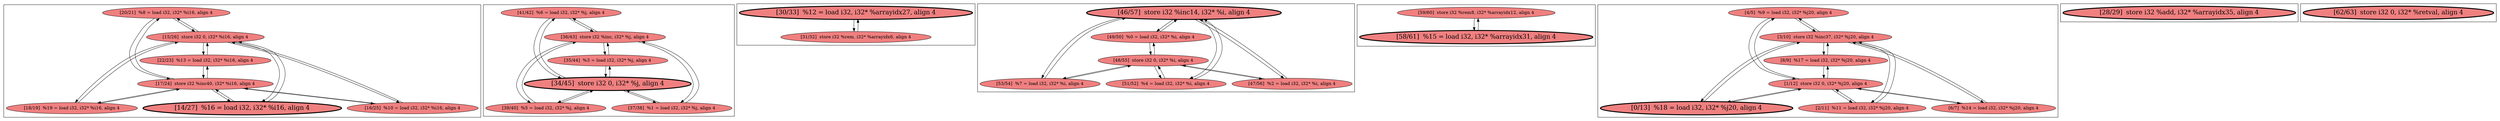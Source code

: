 
digraph G {



node112->node111 [ ]
node128->node130 [ ]
node130->node129 [ ]
node135->node134 [ ]
node111->node113 [ ]
node125->node126 [ ]
node126->node125 [ ]
node124->node126 [ ]
node131->node132 [ ]
node125->node122 [ ]
node115->node111 [ ]
node122->node125 [ ]
node123->node124 [ ]
node111->node112 [ ]
node130->node128 [ ]
node133->node130 [ ]
node122->node124 [ ]
node128->node132 [ ]
node134->node135 [ ]
node126->node124 [ ]
node124->node122 [ ]
node132->node129 [ ]
node118->node119 [ ]
node119->node118 [ ]
node109->node106 [ ]
node106->node108 [ ]
node110->node105 [ ]
node115->node117 [ ]
node133->node132 [ ]
node107->node105 [ ]
node117->node115 [ ]
node125->node123 [ ]
node107->node106 [ ]
node111->node115 [ ]
node130->node133 [ ]
node117->node112 [ ]
node105->node107 [ ]
node125->node127 [ ]
node108->node106 [ ]
node132->node131 [ ]
node106->node110 [ ]
node116->node117 [ ]
node117->node116 [ ]
node124->node127 [ ]
node105->node109 [ ]
node127->node125 [ ]
node129->node132 [ ]
node110->node106 [ ]
node113->node117 [ ]
node130->node131 [ ]
node132->node128 [ ]
node106->node107 [ ]
node132->node133 [ ]
node117->node113 [ ]
node131->node130 [ ]
node117->node114 [ ]
node105->node104 [ ]
node109->node105 [ ]
node129->node130 [ ]
node106->node104 [ ]
node114->node117 [ ]
node105->node110 [ ]
node123->node125 [ ]
node114->node111 [ ]
node104->node106 [ ]
node106->node109 [ ]
node112->node117 [ ]
node104->node105 [ ]
node111->node116 [ ]
node127->node124 [ ]
node113->node111 [ ]
node111->node114 [ ]
node108->node105 [ ]
node124->node123 [ ]
node116->node111 [ ]
node105->node108 [ ]


subgraph cluster7 {


node135 [penwidth=3.0,fontsize=20,fillcolor=lightcoral,label="[30/33]  %12 = load i32, i32* %arrayidx27, align 4",shape=ellipse,style=filled ]
node134 [fillcolor=lightcoral,label="[31/32]  store i32 %rem, i32* %arrayidx6, align 4",shape=ellipse,style=filled ]



}

subgraph cluster6 {


node133 [fillcolor=lightcoral,label="[35/44]  %3 = load i32, i32* %j, align 4",shape=ellipse,style=filled ]
node132 [penwidth=3.0,fontsize=20,fillcolor=lightcoral,label="[34/45]  store i32 0, i32* %j, align 4",shape=ellipse,style=filled ]
node131 [fillcolor=lightcoral,label="[37/38]  %1 = load i32, i32* %j, align 4",shape=ellipse,style=filled ]
node130 [fillcolor=lightcoral,label="[36/43]  store i32 %inc, i32* %j, align 4",shape=ellipse,style=filled ]
node128 [fillcolor=lightcoral,label="[41/42]  %6 = load i32, i32* %j, align 4",shape=ellipse,style=filled ]
node129 [fillcolor=lightcoral,label="[39/40]  %5 = load i32, i32* %j, align 4",shape=ellipse,style=filled ]



}

subgraph cluster0 {


node110 [fillcolor=lightcoral,label="[6/7]  %14 = load i32, i32* %j20, align 4",shape=ellipse,style=filled ]
node105 [fillcolor=lightcoral,label="[1/12]  store i32 0, i32* %j20, align 4",shape=ellipse,style=filled ]
node109 [fillcolor=lightcoral,label="[4/5]  %9 = load i32, i32* %j20, align 4",shape=ellipse,style=filled ]
node104 [fillcolor=lightcoral,label="[8/9]  %17 = load i32, i32* %j20, align 4",shape=ellipse,style=filled ]
node107 [penwidth=3.0,fontsize=20,fillcolor=lightcoral,label="[0/13]  %18 = load i32, i32* %j20, align 4",shape=ellipse,style=filled ]
node106 [fillcolor=lightcoral,label="[3/10]  store i32 %inc37, i32* %j20, align 4",shape=ellipse,style=filled ]
node108 [fillcolor=lightcoral,label="[2/11]  %11 = load i32, i32* %j20, align 4",shape=ellipse,style=filled ]



}

subgraph cluster5 {


node126 [fillcolor=lightcoral,label="[49/50]  %0 = load i32, i32* %i, align 4",shape=ellipse,style=filled ]
node125 [penwidth=3.0,fontsize=20,fillcolor=lightcoral,label="[46/57]  store i32 %inc14, i32* %i, align 4",shape=ellipse,style=filled ]
node124 [fillcolor=lightcoral,label="[48/55]  store i32 0, i32* %i, align 4",shape=ellipse,style=filled ]
node122 [fillcolor=lightcoral,label="[53/54]  %7 = load i32, i32* %i, align 4",shape=ellipse,style=filled ]
node127 [fillcolor=lightcoral,label="[47/56]  %2 = load i32, i32* %i, align 4",shape=ellipse,style=filled ]
node123 [fillcolor=lightcoral,label="[51/52]  %4 = load i32, i32* %i, align 4",shape=ellipse,style=filled ]



}

subgraph cluster1 {


node117 [fillcolor=lightcoral,label="[17/24]  store i32 %inc40, i32* %i16, align 4",shape=ellipse,style=filled ]
node112 [fillcolor=lightcoral,label="[20/21]  %8 = load i32, i32* %i16, align 4",shape=ellipse,style=filled ]
node111 [fillcolor=lightcoral,label="[15/26]  store i32 0, i32* %i16, align 4",shape=ellipse,style=filled ]
node113 [penwidth=3.0,fontsize=20,fillcolor=lightcoral,label="[14/27]  %16 = load i32, i32* %i16, align 4",shape=ellipse,style=filled ]
node114 [fillcolor=lightcoral,label="[22/23]  %13 = load i32, i32* %i16, align 4",shape=ellipse,style=filled ]
node115 [fillcolor=lightcoral,label="[16/25]  %10 = load i32, i32* %i16, align 4",shape=ellipse,style=filled ]
node116 [fillcolor=lightcoral,label="[18/19]  %19 = load i32, i32* %i16, align 4",shape=ellipse,style=filled ]



}

subgraph cluster2 {


node119 [penwidth=3.0,fontsize=20,fillcolor=lightcoral,label="[58/61]  %15 = load i32, i32* %arrayidx31, align 4",shape=ellipse,style=filled ]
node118 [fillcolor=lightcoral,label="[59/60]  store i32 %rem8, i32* %arrayidx12, align 4",shape=ellipse,style=filled ]



}

subgraph cluster3 {


node120 [penwidth=3.0,fontsize=20,fillcolor=lightcoral,label="[28/29]  store i32 %add, i32* %arrayidx35, align 4",shape=ellipse,style=filled ]



}

subgraph cluster4 {


node121 [penwidth=3.0,fontsize=20,fillcolor=lightcoral,label="[62/63]  store i32 0, i32* %retval, align 4",shape=ellipse,style=filled ]



}

}
